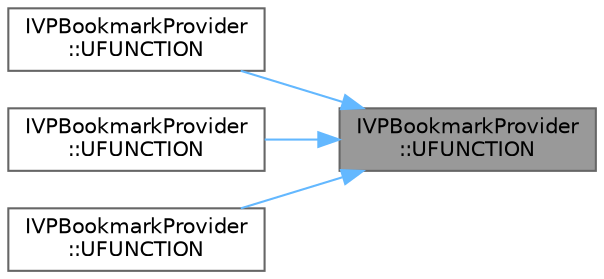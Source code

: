 digraph "IVPBookmarkProvider::UFUNCTION"
{
 // INTERACTIVE_SVG=YES
 // LATEX_PDF_SIZE
  bgcolor="transparent";
  edge [fontname=Helvetica,fontsize=10,labelfontname=Helvetica,labelfontsize=10];
  node [fontname=Helvetica,fontsize=10,shape=box,height=0.2,width=0.4];
  rankdir="RL";
  Node1 [id="Node000001",label="IVPBookmarkProvider\l::UFUNCTION",height=0.2,width=0.4,color="gray40", fillcolor="grey60", style="filled", fontcolor="black",tooltip=" "];
  Node1 -> Node2 [id="edge1_Node000001_Node000002",dir="back",color="steelblue1",style="solid",tooltip=" "];
  Node2 [id="Node000002",label="IVPBookmarkProvider\l::UFUNCTION",height=0.2,width=0.4,color="grey40", fillcolor="white", style="filled",URL="$de/d2e/classIVPBookmarkProvider.html#af16293ad7a41b12a3ac83b1b46d749bc",tooltip=" "];
  Node1 -> Node3 [id="edge2_Node000001_Node000003",dir="back",color="steelblue1",style="solid",tooltip=" "];
  Node3 [id="Node000003",label="IVPBookmarkProvider\l::UFUNCTION",height=0.2,width=0.4,color="grey40", fillcolor="white", style="filled",URL="$de/d2e/classIVPBookmarkProvider.html#a02f592c1e7f86f83c3c3261af63ac48c",tooltip=" "];
  Node1 -> Node4 [id="edge3_Node000001_Node000004",dir="back",color="steelblue1",style="solid",tooltip=" "];
  Node4 [id="Node000004",label="IVPBookmarkProvider\l::UFUNCTION",height=0.2,width=0.4,color="grey40", fillcolor="white", style="filled",URL="$de/d2e/classIVPBookmarkProvider.html#ac367dfb422bb554fab36ad42dcf5dccd",tooltip=" "];
}
